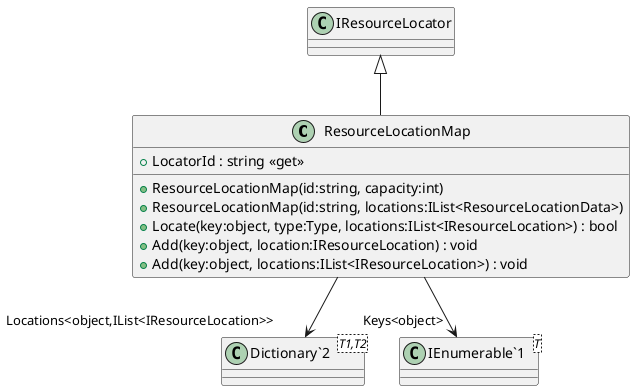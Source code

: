 @startuml
class ResourceLocationMap {
    + ResourceLocationMap(id:string, capacity:int)
    + LocatorId : string <<get>>
    + ResourceLocationMap(id:string, locations:IList<ResourceLocationData>)
    + Locate(key:object, type:Type, locations:IList<IResourceLocation>) : bool
    + Add(key:object, location:IResourceLocation) : void
    + Add(key:object, locations:IList<IResourceLocation>) : void
}
class "Dictionary`2"<T1,T2> {
}
class "IEnumerable`1"<T> {
}
IResourceLocator <|-- ResourceLocationMap
ResourceLocationMap --> "Locations<object,IList<IResourceLocation>>" "Dictionary`2"
ResourceLocationMap --> "Keys<object>" "IEnumerable`1"
@enduml
